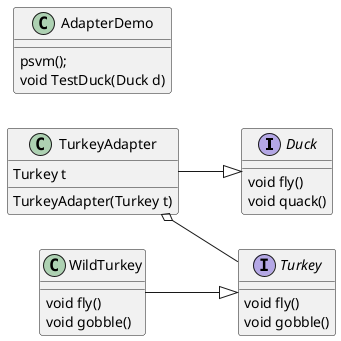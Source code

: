@startuml
'https://plantuml.com/class-diagram

left to right direction
interface Duck
{
 void fly()
 void quack()
}

interface Turkey
{
 void fly()
 void gobble()
}

class TurkeyAdapter
{
 Turkey t
  TurkeyAdapter(Turkey t)
}

class WildTurkey
{
 void fly()
 void gobble()
}

class AdapterDemo
{
psvm();
void TestDuck(Duck d)
}

WildTurkey --|> Turkey
TurkeyAdapter --|> Duck
TurkeyAdapter o-- Turkey



@enduml